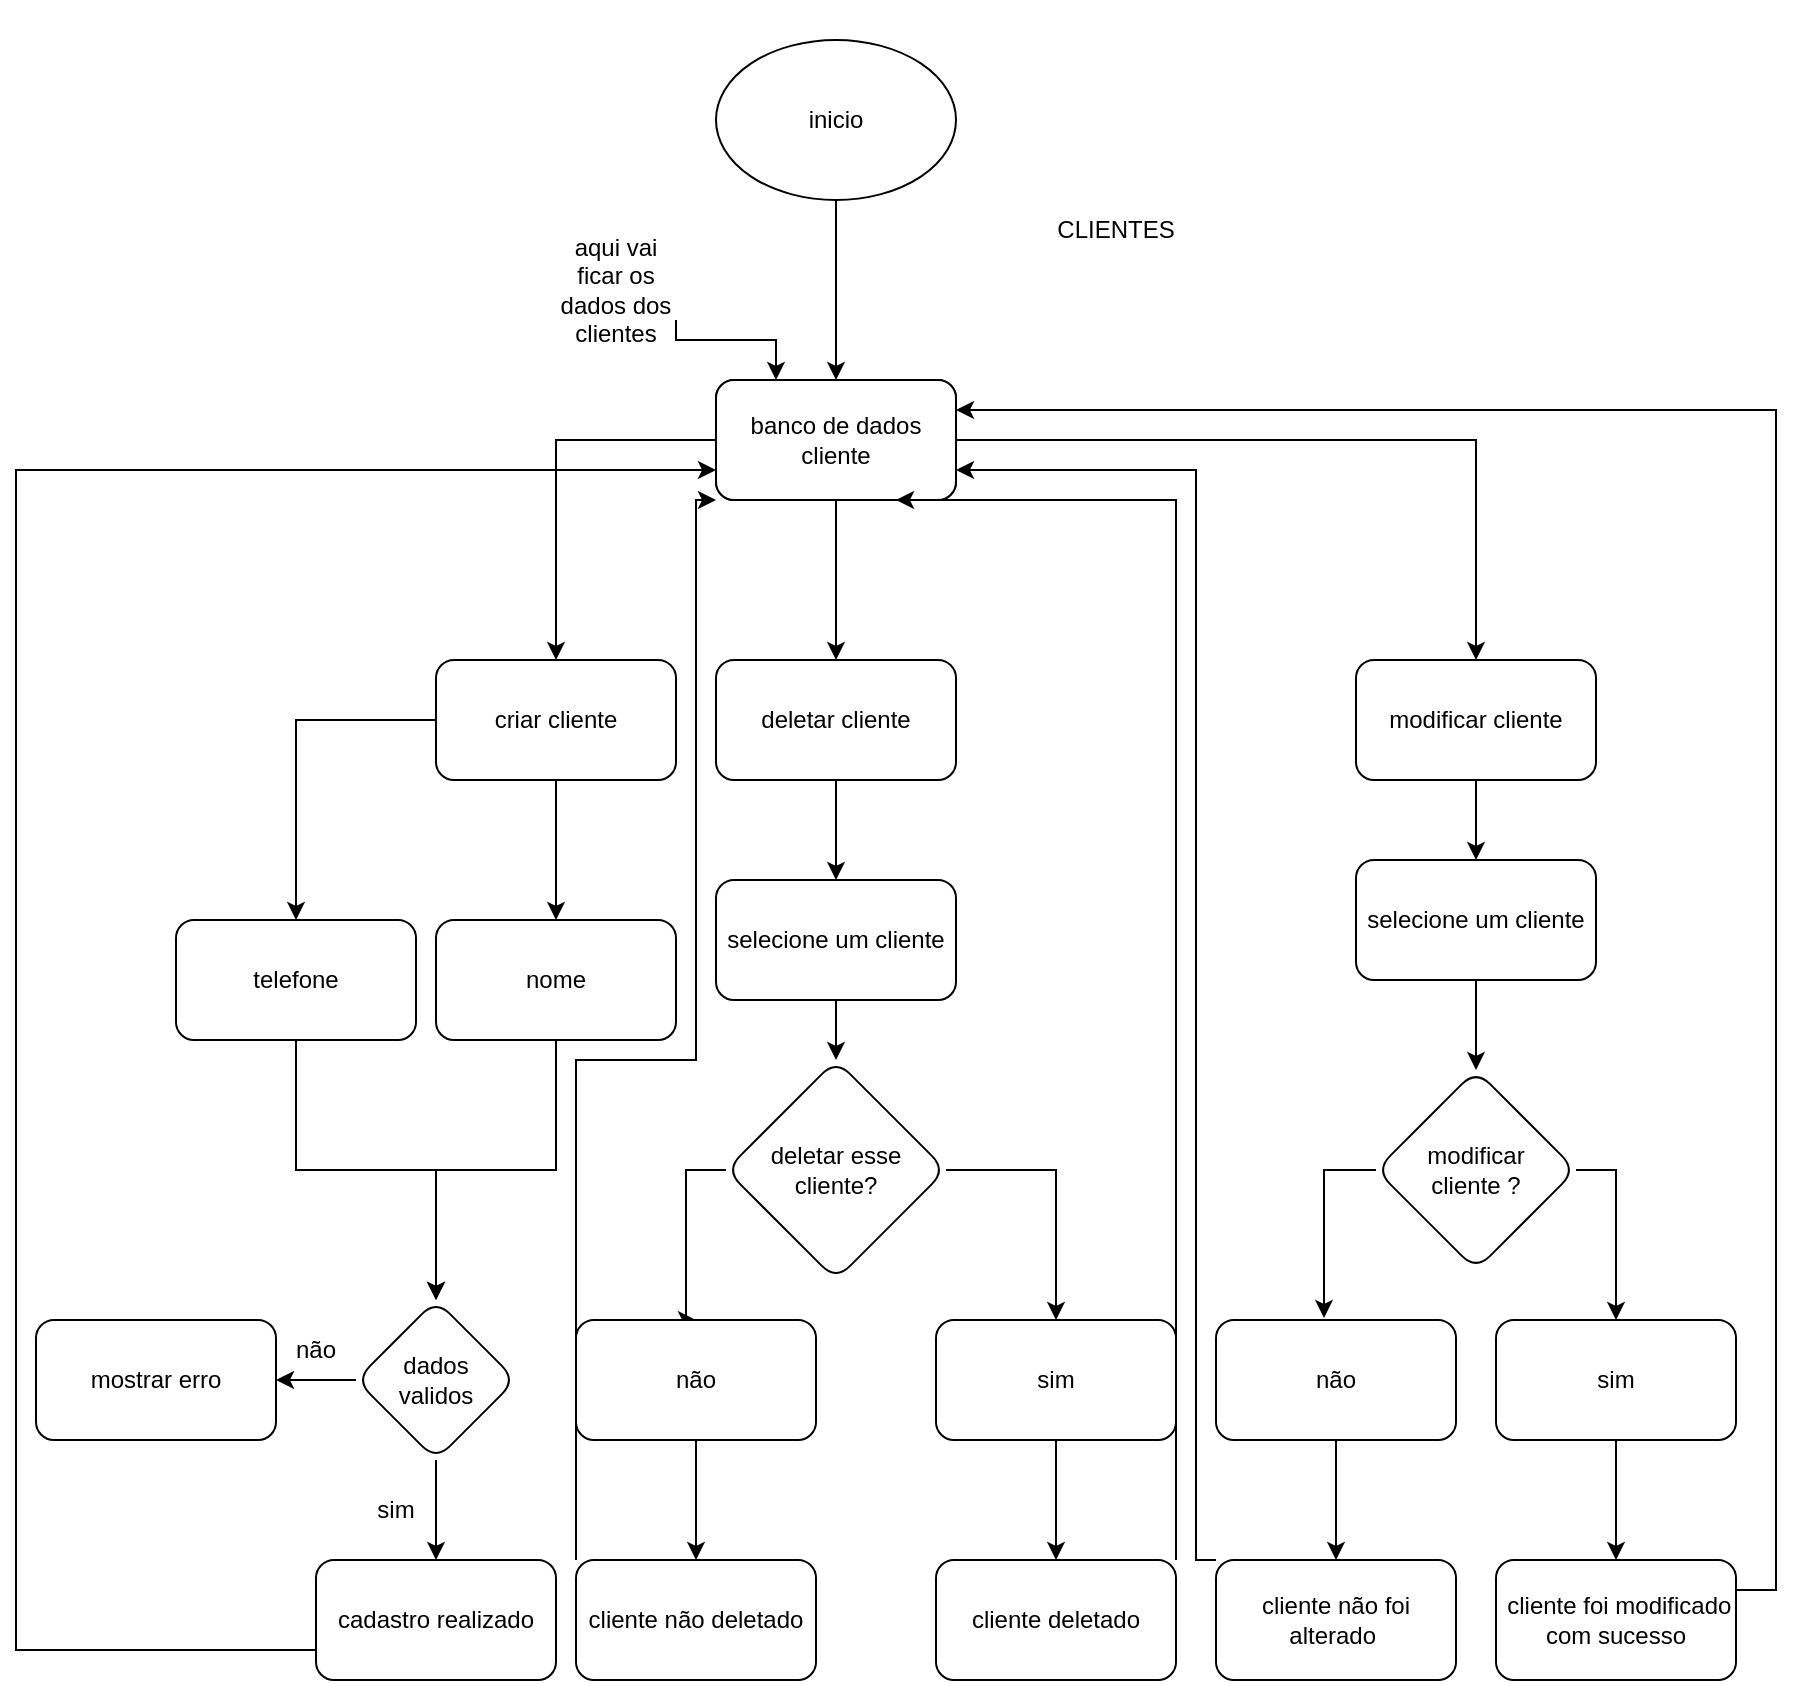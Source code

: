 <mxfile version="24.4.6" type="device" pages="2">
  <diagram id="YsnUkYIXZKyZ0lEAvtVL" name="Página-1">
    <mxGraphModel dx="2876" dy="2286" grid="1" gridSize="10" guides="1" tooltips="1" connect="1" arrows="1" fold="1" page="1" pageScale="1" pageWidth="827" pageHeight="1169" math="0" shadow="0">
      <root>
        <mxCell id="0" />
        <mxCell id="1" parent="0" />
        <mxCell id="gHt7BngtJJB3sTxaMDb8-4" value="" style="edgeStyle=orthogonalEdgeStyle;rounded=0;orthogonalLoop=1;jettySize=auto;html=1;" edge="1" parent="1" source="gHt7BngtJJB3sTxaMDb8-1" target="gHt7BngtJJB3sTxaMDb8-3">
          <mxGeometry relative="1" as="geometry" />
        </mxCell>
        <mxCell id="gHt7BngtJJB3sTxaMDb8-1" value="inicio" style="ellipse;whiteSpace=wrap;html=1;" vertex="1" parent="1">
          <mxGeometry x="340" width="120" height="80" as="geometry" />
        </mxCell>
        <mxCell id="gHt7BngtJJB3sTxaMDb8-6" value="" style="edgeStyle=orthogonalEdgeStyle;rounded=0;orthogonalLoop=1;jettySize=auto;html=1;" edge="1" parent="1" source="gHt7BngtJJB3sTxaMDb8-3" target="gHt7BngtJJB3sTxaMDb8-5">
          <mxGeometry relative="1" as="geometry" />
        </mxCell>
        <mxCell id="gHt7BngtJJB3sTxaMDb8-8" value="" style="edgeStyle=orthogonalEdgeStyle;rounded=0;orthogonalLoop=1;jettySize=auto;html=1;" edge="1" parent="1" source="gHt7BngtJJB3sTxaMDb8-3" target="gHt7BngtJJB3sTxaMDb8-7">
          <mxGeometry relative="1" as="geometry" />
        </mxCell>
        <mxCell id="gHt7BngtJJB3sTxaMDb8-10" value="" style="edgeStyle=orthogonalEdgeStyle;rounded=0;orthogonalLoop=1;jettySize=auto;html=1;" edge="1" parent="1" source="gHt7BngtJJB3sTxaMDb8-3" target="gHt7BngtJJB3sTxaMDb8-9">
          <mxGeometry relative="1" as="geometry" />
        </mxCell>
        <mxCell id="gHt7BngtJJB3sTxaMDb8-3" value="banco de clientes" style="rounded=1;whiteSpace=wrap;html=1;" vertex="1" parent="1">
          <mxGeometry x="340" y="170" width="120" height="60" as="geometry" />
        </mxCell>
        <mxCell id="gHt7BngtJJB3sTxaMDb8-30" value="" style="edgeStyle=orthogonalEdgeStyle;rounded=0;orthogonalLoop=1;jettySize=auto;html=1;entryX=0.5;entryY=0;entryDx=0;entryDy=0;" edge="1" parent="1" source="gHt7BngtJJB3sTxaMDb8-5" target="gHt7BngtJJB3sTxaMDb8-31">
          <mxGeometry relative="1" as="geometry">
            <mxPoint x="400" y="410" as="targetPoint" />
          </mxGeometry>
        </mxCell>
        <mxCell id="gHt7BngtJJB3sTxaMDb8-5" value="deletar cliente" style="rounded=1;whiteSpace=wrap;html=1;" vertex="1" parent="1">
          <mxGeometry x="340" y="310" width="120" height="60" as="geometry" />
        </mxCell>
        <mxCell id="gHt7BngtJJB3sTxaMDb8-57" value="" style="edgeStyle=orthogonalEdgeStyle;rounded=0;orthogonalLoop=1;jettySize=auto;html=1;" edge="1" parent="1" source="gHt7BngtJJB3sTxaMDb8-7" target="gHt7BngtJJB3sTxaMDb8-56">
          <mxGeometry relative="1" as="geometry" />
        </mxCell>
        <mxCell id="gHt7BngtJJB3sTxaMDb8-7" value="modificar cliente" style="whiteSpace=wrap;html=1;rounded=1;" vertex="1" parent="1">
          <mxGeometry x="660" y="310" width="120" height="60" as="geometry" />
        </mxCell>
        <mxCell id="gHt7BngtJJB3sTxaMDb8-19" value="" style="edgeStyle=orthogonalEdgeStyle;rounded=0;orthogonalLoop=1;jettySize=auto;html=1;" edge="1" parent="1" source="gHt7BngtJJB3sTxaMDb8-9" target="gHt7BngtJJB3sTxaMDb8-18">
          <mxGeometry relative="1" as="geometry" />
        </mxCell>
        <mxCell id="gHt7BngtJJB3sTxaMDb8-21" value="" style="edgeStyle=orthogonalEdgeStyle;rounded=0;orthogonalLoop=1;jettySize=auto;html=1;" edge="1" parent="1" source="gHt7BngtJJB3sTxaMDb8-9" target="gHt7BngtJJB3sTxaMDb8-20">
          <mxGeometry relative="1" as="geometry" />
        </mxCell>
        <mxCell id="gHt7BngtJJB3sTxaMDb8-9" value="criar cliente" style="rounded=1;whiteSpace=wrap;html=1;" vertex="1" parent="1">
          <mxGeometry x="200" y="310" width="120" height="60" as="geometry" />
        </mxCell>
        <mxCell id="gHt7BngtJJB3sTxaMDb8-15" value="banco de dados&lt;div&gt;cliente&lt;/div&gt;" style="whiteSpace=wrap;html=1;rounded=1;" vertex="1" parent="1">
          <mxGeometry x="340" y="170" width="120" height="60" as="geometry" />
        </mxCell>
        <mxCell id="gHt7BngtJJB3sTxaMDb8-17" style="edgeStyle=orthogonalEdgeStyle;rounded=0;orthogonalLoop=1;jettySize=auto;html=1;exitX=1;exitY=1;exitDx=0;exitDy=0;entryX=0.25;entryY=0;entryDx=0;entryDy=0;" edge="1" parent="1" source="gHt7BngtJJB3sTxaMDb8-16" target="gHt7BngtJJB3sTxaMDb8-15">
          <mxGeometry relative="1" as="geometry">
            <Array as="points">
              <mxPoint x="320" y="150" />
              <mxPoint x="370" y="150" />
            </Array>
          </mxGeometry>
        </mxCell>
        <mxCell id="gHt7BngtJJB3sTxaMDb8-16" value="aqui vai ficar os dados dos clientes" style="text;html=1;align=center;verticalAlign=middle;whiteSpace=wrap;rounded=0;" vertex="1" parent="1">
          <mxGeometry x="260" y="110" width="60" height="30" as="geometry" />
        </mxCell>
        <mxCell id="gHt7BngtJJB3sTxaMDb8-61" style="edgeStyle=orthogonalEdgeStyle;rounded=0;orthogonalLoop=1;jettySize=auto;html=1;exitX=0.5;exitY=1;exitDx=0;exitDy=0;" edge="1" parent="1" source="gHt7BngtJJB3sTxaMDb8-18" target="gHt7BngtJJB3sTxaMDb8-59">
          <mxGeometry relative="1" as="geometry" />
        </mxCell>
        <mxCell id="gHt7BngtJJB3sTxaMDb8-18" value="telefone" style="whiteSpace=wrap;html=1;rounded=1;" vertex="1" parent="1">
          <mxGeometry x="70" y="440" width="120" height="60" as="geometry" />
        </mxCell>
        <mxCell id="gHt7BngtJJB3sTxaMDb8-60" value="" style="edgeStyle=orthogonalEdgeStyle;rounded=0;orthogonalLoop=1;jettySize=auto;html=1;" edge="1" parent="1" source="gHt7BngtJJB3sTxaMDb8-20" target="gHt7BngtJJB3sTxaMDb8-59">
          <mxGeometry relative="1" as="geometry" />
        </mxCell>
        <mxCell id="gHt7BngtJJB3sTxaMDb8-20" value="nome" style="whiteSpace=wrap;html=1;rounded=1;" vertex="1" parent="1">
          <mxGeometry x="200" y="440" width="120" height="60" as="geometry" />
        </mxCell>
        <mxCell id="gHt7BngtJJB3sTxaMDb8-34" value="" style="edgeStyle=orthogonalEdgeStyle;rounded=0;orthogonalLoop=1;jettySize=auto;html=1;" edge="1" parent="1" source="gHt7BngtJJB3sTxaMDb8-31" target="gHt7BngtJJB3sTxaMDb8-33">
          <mxGeometry relative="1" as="geometry" />
        </mxCell>
        <mxCell id="gHt7BngtJJB3sTxaMDb8-31" value="selecione um cliente" style="rounded=1;whiteSpace=wrap;html=1;" vertex="1" parent="1">
          <mxGeometry x="340" y="420" width="120" height="60" as="geometry" />
        </mxCell>
        <mxCell id="gHt7BngtJJB3sTxaMDb8-45" style="edgeStyle=orthogonalEdgeStyle;rounded=0;orthogonalLoop=1;jettySize=auto;html=1;exitX=0;exitY=0.5;exitDx=0;exitDy=0;entryX=0.5;entryY=0;entryDx=0;entryDy=0;" edge="1" parent="1" source="gHt7BngtJJB3sTxaMDb8-33" target="gHt7BngtJJB3sTxaMDb8-42">
          <mxGeometry relative="1" as="geometry" />
        </mxCell>
        <mxCell id="gHt7BngtJJB3sTxaMDb8-46" style="edgeStyle=orthogonalEdgeStyle;rounded=0;orthogonalLoop=1;jettySize=auto;html=1;exitX=1;exitY=0.5;exitDx=0;exitDy=0;entryX=0.5;entryY=0;entryDx=0;entryDy=0;" edge="1" parent="1" source="gHt7BngtJJB3sTxaMDb8-33" target="gHt7BngtJJB3sTxaMDb8-40">
          <mxGeometry relative="1" as="geometry" />
        </mxCell>
        <mxCell id="gHt7BngtJJB3sTxaMDb8-33" value="deletar esse cliente?" style="rhombus;whiteSpace=wrap;html=1;rounded=1;" vertex="1" parent="1">
          <mxGeometry x="345" y="510" width="110" height="110" as="geometry" />
        </mxCell>
        <mxCell id="gHt7BngtJJB3sTxaMDb8-48" value="" style="edgeStyle=orthogonalEdgeStyle;rounded=0;orthogonalLoop=1;jettySize=auto;html=1;" edge="1" parent="1" source="gHt7BngtJJB3sTxaMDb8-40" target="gHt7BngtJJB3sTxaMDb8-47">
          <mxGeometry relative="1" as="geometry" />
        </mxCell>
        <mxCell id="gHt7BngtJJB3sTxaMDb8-40" value="sim" style="rounded=1;whiteSpace=wrap;html=1;" vertex="1" parent="1">
          <mxGeometry x="450" y="640" width="120" height="60" as="geometry" />
        </mxCell>
        <mxCell id="gHt7BngtJJB3sTxaMDb8-50" value="" style="edgeStyle=orthogonalEdgeStyle;rounded=0;orthogonalLoop=1;jettySize=auto;html=1;" edge="1" parent="1" source="gHt7BngtJJB3sTxaMDb8-42" target="gHt7BngtJJB3sTxaMDb8-49">
          <mxGeometry relative="1" as="geometry" />
        </mxCell>
        <mxCell id="gHt7BngtJJB3sTxaMDb8-42" value="não" style="rounded=1;whiteSpace=wrap;html=1;" vertex="1" parent="1">
          <mxGeometry x="270" y="640" width="120" height="60" as="geometry" />
        </mxCell>
        <mxCell id="NIxQpuSbD9NqsE56mVhm-2" style="edgeStyle=orthogonalEdgeStyle;rounded=0;orthogonalLoop=1;jettySize=auto;html=1;exitX=1;exitY=0;exitDx=0;exitDy=0;" edge="1" parent="1" source="gHt7BngtJJB3sTxaMDb8-47">
          <mxGeometry relative="1" as="geometry">
            <mxPoint x="430" y="230" as="targetPoint" />
            <Array as="points">
              <mxPoint x="570" y="230" />
            </Array>
          </mxGeometry>
        </mxCell>
        <mxCell id="gHt7BngtJJB3sTxaMDb8-47" value="cliente deletado" style="whiteSpace=wrap;html=1;rounded=1;" vertex="1" parent="1">
          <mxGeometry x="450" y="760" width="120" height="60" as="geometry" />
        </mxCell>
        <mxCell id="NIxQpuSbD9NqsE56mVhm-3" style="edgeStyle=orthogonalEdgeStyle;rounded=0;orthogonalLoop=1;jettySize=auto;html=1;exitX=0;exitY=0;exitDx=0;exitDy=0;entryX=0;entryY=1;entryDx=0;entryDy=0;" edge="1" parent="1" source="gHt7BngtJJB3sTxaMDb8-49" target="gHt7BngtJJB3sTxaMDb8-15">
          <mxGeometry relative="1" as="geometry">
            <Array as="points">
              <mxPoint x="270" y="510" />
              <mxPoint x="330" y="510" />
              <mxPoint x="330" y="230" />
            </Array>
          </mxGeometry>
        </mxCell>
        <mxCell id="gHt7BngtJJB3sTxaMDb8-49" value="cliente não deletado" style="whiteSpace=wrap;html=1;rounded=1;" vertex="1" parent="1">
          <mxGeometry x="270" y="760" width="120" height="60" as="geometry" />
        </mxCell>
        <mxCell id="gHt7BngtJJB3sTxaMDb8-73" value="" style="edgeStyle=orthogonalEdgeStyle;rounded=0;orthogonalLoop=1;jettySize=auto;html=1;" edge="1" parent="1" source="gHt7BngtJJB3sTxaMDb8-56" target="gHt7BngtJJB3sTxaMDb8-72">
          <mxGeometry relative="1" as="geometry" />
        </mxCell>
        <mxCell id="gHt7BngtJJB3sTxaMDb8-56" value="selecione um cliente" style="whiteSpace=wrap;html=1;rounded=1;" vertex="1" parent="1">
          <mxGeometry x="660" y="410" width="120" height="60" as="geometry" />
        </mxCell>
        <mxCell id="gHt7BngtJJB3sTxaMDb8-63" value="" style="edgeStyle=orthogonalEdgeStyle;rounded=0;orthogonalLoop=1;jettySize=auto;html=1;" edge="1" parent="1" source="gHt7BngtJJB3sTxaMDb8-59" target="gHt7BngtJJB3sTxaMDb8-62">
          <mxGeometry relative="1" as="geometry" />
        </mxCell>
        <mxCell id="gHt7BngtJJB3sTxaMDb8-68" value="" style="edgeStyle=orthogonalEdgeStyle;rounded=0;orthogonalLoop=1;jettySize=auto;html=1;" edge="1" parent="1" source="gHt7BngtJJB3sTxaMDb8-59" target="gHt7BngtJJB3sTxaMDb8-67">
          <mxGeometry relative="1" as="geometry" />
        </mxCell>
        <mxCell id="gHt7BngtJJB3sTxaMDb8-59" value="dados&lt;div&gt;validos&lt;/div&gt;" style="rhombus;whiteSpace=wrap;html=1;rounded=1;" vertex="1" parent="1">
          <mxGeometry x="160" y="630" width="80" height="80" as="geometry" />
        </mxCell>
        <mxCell id="gHt7BngtJJB3sTxaMDb8-62" value="mostrar erro" style="whiteSpace=wrap;html=1;rounded=1;" vertex="1" parent="1">
          <mxGeometry y="640" width="120" height="60" as="geometry" />
        </mxCell>
        <mxCell id="gHt7BngtJJB3sTxaMDb8-64" value="não" style="text;html=1;align=center;verticalAlign=middle;whiteSpace=wrap;rounded=0;" vertex="1" parent="1">
          <mxGeometry x="110" y="640" width="60" height="30" as="geometry" />
        </mxCell>
        <mxCell id="gHt7BngtJJB3sTxaMDb8-71" style="edgeStyle=orthogonalEdgeStyle;rounded=0;orthogonalLoop=1;jettySize=auto;html=1;exitX=0;exitY=0.75;exitDx=0;exitDy=0;entryX=0;entryY=0.75;entryDx=0;entryDy=0;" edge="1" parent="1" source="gHt7BngtJJB3sTxaMDb8-67" target="gHt7BngtJJB3sTxaMDb8-15">
          <mxGeometry relative="1" as="geometry">
            <Array as="points">
              <mxPoint x="-10" y="805" />
              <mxPoint x="-10" y="215" />
            </Array>
          </mxGeometry>
        </mxCell>
        <mxCell id="gHt7BngtJJB3sTxaMDb8-67" value="cadastro realizado" style="whiteSpace=wrap;html=1;rounded=1;" vertex="1" parent="1">
          <mxGeometry x="140" y="760" width="120" height="60" as="geometry" />
        </mxCell>
        <mxCell id="gHt7BngtJJB3sTxaMDb8-69" value="sim" style="text;html=1;align=center;verticalAlign=middle;whiteSpace=wrap;rounded=0;" vertex="1" parent="1">
          <mxGeometry x="150" y="720" width="60" height="30" as="geometry" />
        </mxCell>
        <mxCell id="gHt7BngtJJB3sTxaMDb8-88" style="edgeStyle=orthogonalEdgeStyle;rounded=0;orthogonalLoop=1;jettySize=auto;html=1;exitX=1;exitY=0.5;exitDx=0;exitDy=0;entryX=0.5;entryY=0;entryDx=0;entryDy=0;" edge="1" parent="1" source="gHt7BngtJJB3sTxaMDb8-72" target="gHt7BngtJJB3sTxaMDb8-80">
          <mxGeometry relative="1" as="geometry" />
        </mxCell>
        <mxCell id="gHt7BngtJJB3sTxaMDb8-72" value="modificar&lt;div&gt;cliente ?&lt;/div&gt;" style="rhombus;whiteSpace=wrap;html=1;rounded=1;" vertex="1" parent="1">
          <mxGeometry x="670" y="515" width="100" height="100" as="geometry" />
        </mxCell>
        <mxCell id="gHt7BngtJJB3sTxaMDb8-95" value="" style="edgeStyle=orthogonalEdgeStyle;rounded=0;orthogonalLoop=1;jettySize=auto;html=1;" edge="1" parent="1" source="gHt7BngtJJB3sTxaMDb8-80" target="gHt7BngtJJB3sTxaMDb8-94">
          <mxGeometry relative="1" as="geometry" />
        </mxCell>
        <mxCell id="gHt7BngtJJB3sTxaMDb8-80" value="sim" style="rounded=1;whiteSpace=wrap;html=1;" vertex="1" parent="1">
          <mxGeometry x="730" y="640" width="120" height="60" as="geometry" />
        </mxCell>
        <mxCell id="gHt7BngtJJB3sTxaMDb8-92" value="" style="edgeStyle=orthogonalEdgeStyle;rounded=0;orthogonalLoop=1;jettySize=auto;html=1;" edge="1" parent="1" source="gHt7BngtJJB3sTxaMDb8-82" target="gHt7BngtJJB3sTxaMDb8-91">
          <mxGeometry relative="1" as="geometry" />
        </mxCell>
        <mxCell id="gHt7BngtJJB3sTxaMDb8-82" value="não" style="rounded=1;whiteSpace=wrap;html=1;" vertex="1" parent="1">
          <mxGeometry x="590" y="640" width="120" height="60" as="geometry" />
        </mxCell>
        <mxCell id="gHt7BngtJJB3sTxaMDb8-90" style="edgeStyle=orthogonalEdgeStyle;rounded=0;orthogonalLoop=1;jettySize=auto;html=1;exitX=0;exitY=0.5;exitDx=0;exitDy=0;entryX=0.45;entryY=-0.017;entryDx=0;entryDy=0;entryPerimeter=0;" edge="1" parent="1" source="gHt7BngtJJB3sTxaMDb8-72" target="gHt7BngtJJB3sTxaMDb8-82">
          <mxGeometry relative="1" as="geometry" />
        </mxCell>
        <mxCell id="gHt7BngtJJB3sTxaMDb8-93" style="edgeStyle=orthogonalEdgeStyle;rounded=0;orthogonalLoop=1;jettySize=auto;html=1;exitX=0;exitY=0;exitDx=0;exitDy=0;entryX=1;entryY=0.75;entryDx=0;entryDy=0;" edge="1" parent="1" source="gHt7BngtJJB3sTxaMDb8-91" target="gHt7BngtJJB3sTxaMDb8-15">
          <mxGeometry relative="1" as="geometry">
            <Array as="points">
              <mxPoint x="580" y="760" />
              <mxPoint x="580" y="215" />
            </Array>
          </mxGeometry>
        </mxCell>
        <mxCell id="gHt7BngtJJB3sTxaMDb8-91" value="cliente não foi alterado&amp;nbsp;" style="whiteSpace=wrap;html=1;rounded=1;" vertex="1" parent="1">
          <mxGeometry x="590" y="760" width="120" height="60" as="geometry" />
        </mxCell>
        <mxCell id="gHt7BngtJJB3sTxaMDb8-96" style="edgeStyle=orthogonalEdgeStyle;rounded=0;orthogonalLoop=1;jettySize=auto;html=1;exitX=1;exitY=0.25;exitDx=0;exitDy=0;entryX=1;entryY=0.25;entryDx=0;entryDy=0;" edge="1" parent="1" source="gHt7BngtJJB3sTxaMDb8-94" target="gHt7BngtJJB3sTxaMDb8-15">
          <mxGeometry relative="1" as="geometry" />
        </mxCell>
        <mxCell id="gHt7BngtJJB3sTxaMDb8-94" value="&amp;nbsp;cliente foi modificado com sucesso" style="whiteSpace=wrap;html=1;rounded=1;" vertex="1" parent="1">
          <mxGeometry x="730" y="760" width="120" height="60" as="geometry" />
        </mxCell>
        <mxCell id="BLbAD-rNxpiQl6OmIel5-1" value="CLIENTES" style="text;html=1;align=center;verticalAlign=middle;whiteSpace=wrap;rounded=0;" vertex="1" parent="1">
          <mxGeometry x="200" y="-20" width="680" height="230" as="geometry" />
        </mxCell>
      </root>
    </mxGraphModel>
  </diagram>
  <diagram id="cob4E-7mashP0gwnkzWK" name="Página-2">
    <mxGraphModel dx="2261" dy="782" grid="1" gridSize="10" guides="1" tooltips="1" connect="1" arrows="1" fold="1" page="1" pageScale="1" pageWidth="827" pageHeight="1169" math="0" shadow="0">
      <root>
        <mxCell id="0" />
        <mxCell id="1" parent="0" />
        <mxCell id="q2FhE0J3s6sLXgJ5Zwis-4" value="" style="edgeStyle=orthogonalEdgeStyle;rounded=0;orthogonalLoop=1;jettySize=auto;html=1;" edge="1" parent="1" source="q2FhE0J3s6sLXgJ5Zwis-1" target="q2FhE0J3s6sLXgJ5Zwis-3">
          <mxGeometry relative="1" as="geometry" />
        </mxCell>
        <mxCell id="q2FhE0J3s6sLXgJ5Zwis-1" value="inicio" style="ellipse;whiteSpace=wrap;html=1;" vertex="1" parent="1">
          <mxGeometry x="310" width="120" height="80" as="geometry" />
        </mxCell>
        <mxCell id="q2FhE0J3s6sLXgJ5Zwis-11" style="edgeStyle=orthogonalEdgeStyle;rounded=0;orthogonalLoop=1;jettySize=auto;html=1;exitX=0;exitY=0.75;exitDx=0;exitDy=0;entryX=0.75;entryY=0;entryDx=0;entryDy=0;" edge="1" parent="1" source="q2FhE0J3s6sLXgJ5Zwis-3" target="q2FhE0J3s6sLXgJ5Zwis-5">
          <mxGeometry relative="1" as="geometry" />
        </mxCell>
        <mxCell id="Vm5Op388WG7nK8URNqsD-1" style="edgeStyle=orthogonalEdgeStyle;rounded=0;orthogonalLoop=1;jettySize=auto;html=1;exitX=1;exitY=0.75;exitDx=0;exitDy=0;entryX=0.25;entryY=0;entryDx=0;entryDy=0;" edge="1" parent="1" source="q2FhE0J3s6sLXgJ5Zwis-3" target="q2FhE0J3s6sLXgJ5Zwis-8">
          <mxGeometry relative="1" as="geometry" />
        </mxCell>
        <mxCell id="q2FhE0J3s6sLXgJ5Zwis-3" value="selecione o fornecedor" style="rounded=1;whiteSpace=wrap;html=1;" vertex="1" parent="1">
          <mxGeometry x="310" y="120" width="120" height="60" as="geometry" />
        </mxCell>
        <mxCell id="HUoiYBO2rbF4VHzIbusj-5" style="edgeStyle=orthogonalEdgeStyle;rounded=0;orthogonalLoop=1;jettySize=auto;html=1;exitX=0.25;exitY=1;exitDx=0;exitDy=0;entryX=0.25;entryY=0;entryDx=0;entryDy=0;" edge="1" parent="1" source="q2FhE0J3s6sLXgJ5Zwis-5" target="HUoiYBO2rbF4VHzIbusj-4">
          <mxGeometry relative="1" as="geometry">
            <Array as="points">
              <mxPoint x="130" y="300" />
              <mxPoint x="20" y="300" />
            </Array>
          </mxGeometry>
        </mxCell>
        <mxCell id="q2FhE0J3s6sLXgJ5Zwis-5" value="BC corte" style="rounded=1;whiteSpace=wrap;html=1;" vertex="1" parent="1">
          <mxGeometry x="100" y="230" width="120" height="60" as="geometry" />
        </mxCell>
        <mxCell id="q2FhE0J3s6sLXgJ5Zwis-6" value="BC costura" style="rounded=1;whiteSpace=wrap;html=1;" vertex="1" parent="1">
          <mxGeometry x="240" y="230" width="120" height="60" as="geometry" />
        </mxCell>
        <mxCell id="q2FhE0J3s6sLXgJ5Zwis-7" value="BC bordado" style="rounded=1;whiteSpace=wrap;html=1;" vertex="1" parent="1">
          <mxGeometry x="380" y="230" width="120" height="60" as="geometry" />
        </mxCell>
        <mxCell id="q2FhE0J3s6sLXgJ5Zwis-8" value="BC cilc" style="rounded=1;whiteSpace=wrap;html=1;" vertex="1" parent="1">
          <mxGeometry x="520" y="230" width="120" height="60" as="geometry" />
        </mxCell>
        <mxCell id="Vm5Op388WG7nK8URNqsD-2" style="edgeStyle=orthogonalEdgeStyle;rounded=0;orthogonalLoop=1;jettySize=auto;html=1;exitX=0.75;exitY=1;exitDx=0;exitDy=0;entryX=0.167;entryY=0.017;entryDx=0;entryDy=0;entryPerimeter=0;" edge="1" parent="1" source="q2FhE0J3s6sLXgJ5Zwis-3" target="q2FhE0J3s6sLXgJ5Zwis-7">
          <mxGeometry relative="1" as="geometry" />
        </mxCell>
        <mxCell id="Vm5Op388WG7nK8URNqsD-3" style="edgeStyle=orthogonalEdgeStyle;rounded=0;orthogonalLoop=1;jettySize=auto;html=1;exitX=0.25;exitY=1;exitDx=0;exitDy=0;entryX=0.833;entryY=0.033;entryDx=0;entryDy=0;entryPerimeter=0;" edge="1" parent="1" source="q2FhE0J3s6sLXgJ5Zwis-3" target="q2FhE0J3s6sLXgJ5Zwis-6">
          <mxGeometry relative="1" as="geometry" />
        </mxCell>
        <mxCell id="NR5nARvkgr26INFjKaU3-6" style="edgeStyle=orthogonalEdgeStyle;rounded=0;orthogonalLoop=1;jettySize=auto;html=1;exitX=0.25;exitY=1;exitDx=0;exitDy=0;entryX=0.75;entryY=0;entryDx=0;entryDy=0;" edge="1" parent="1" source="HUoiYBO2rbF4VHzIbusj-4" target="NR5nARvkgr26INFjKaU3-2">
          <mxGeometry relative="1" as="geometry" />
        </mxCell>
        <mxCell id="NR5nARvkgr26INFjKaU3-9" style="edgeStyle=orthogonalEdgeStyle;rounded=0;orthogonalLoop=1;jettySize=auto;html=1;exitX=0.75;exitY=1;exitDx=0;exitDy=0;entryX=0.25;entryY=0;entryDx=0;entryDy=0;" edge="1" parent="1" source="HUoiYBO2rbF4VHzIbusj-4" target="NR5nARvkgr26INFjKaU3-5">
          <mxGeometry relative="1" as="geometry" />
        </mxCell>
        <mxCell id="NR5nARvkgr26INFjKaU3-10" style="edgeStyle=orthogonalEdgeStyle;rounded=0;orthogonalLoop=1;jettySize=auto;html=1;exitX=0.5;exitY=1;exitDx=0;exitDy=0;entryX=0.5;entryY=0;entryDx=0;entryDy=0;" edge="1" parent="1" source="HUoiYBO2rbF4VHzIbusj-4" target="NR5nARvkgr26INFjKaU3-3">
          <mxGeometry relative="1" as="geometry" />
        </mxCell>
        <mxCell id="HUoiYBO2rbF4VHzIbusj-4" value="cadastrar um novo corte" style="rounded=1;whiteSpace=wrap;html=1;" vertex="1" parent="1">
          <mxGeometry x="-10" y="320" width="120" height="60" as="geometry" />
        </mxCell>
        <mxCell id="NR5nARvkgr26INFjKaU3-2" value="" style="rounded=1;whiteSpace=wrap;html=1;" vertex="1" parent="1">
          <mxGeometry x="-150" y="440" width="120" height="60" as="geometry" />
        </mxCell>
        <mxCell id="NR5nARvkgr26INFjKaU3-3" value="" style="rounded=1;whiteSpace=wrap;html=1;" vertex="1" parent="1">
          <mxGeometry x="-20" y="440" width="120" height="60" as="geometry" />
        </mxCell>
        <mxCell id="NR5nARvkgr26INFjKaU3-5" value="" style="rounded=1;whiteSpace=wrap;html=1;" vertex="1" parent="1">
          <mxGeometry x="110" y="440" width="120" height="60" as="geometry" />
        </mxCell>
      </root>
    </mxGraphModel>
  </diagram>
</mxfile>

